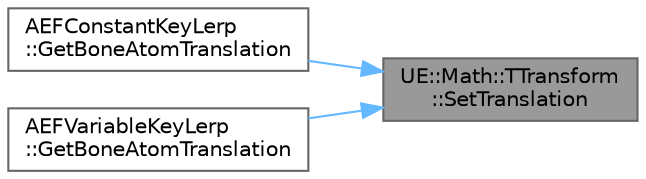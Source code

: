 digraph "UE::Math::TTransform::SetTranslation"
{
 // INTERACTIVE_SVG=YES
 // LATEX_PDF_SIZE
  bgcolor="transparent";
  edge [fontname=Helvetica,fontsize=10,labelfontname=Helvetica,labelfontsize=10];
  node [fontname=Helvetica,fontsize=10,shape=box,height=0.2,width=0.4];
  rankdir="RL";
  Node1 [id="Node000001",label="UE::Math::TTransform\l::SetTranslation",height=0.2,width=0.4,color="gray40", fillcolor="grey60", style="filled", fontcolor="black",tooltip="Sets the translation component."];
  Node1 -> Node2 [id="edge1_Node000001_Node000002",dir="back",color="steelblue1",style="solid",tooltip=" "];
  Node2 [id="Node000002",label="AEFConstantKeyLerp\l::GetBoneAtomTranslation",height=0.2,width=0.4,color="grey40", fillcolor="white", style="filled",URL="$d1/d9a/classAEFConstantKeyLerp.html#a025e9e310403ab125bf9b580e74d92ac",tooltip="Decompress the Translation component of a BoneAtom."];
  Node1 -> Node3 [id="edge2_Node000001_Node000003",dir="back",color="steelblue1",style="solid",tooltip=" "];
  Node3 [id="Node000003",label="AEFVariableKeyLerp\l::GetBoneAtomTranslation",height=0.2,width=0.4,color="grey40", fillcolor="white", style="filled",URL="$d9/db9/classAEFVariableKeyLerp.html#abf710252bc530039e32102a61204557d",tooltip="Decompress the Translation component of a BoneAtom."];
}
